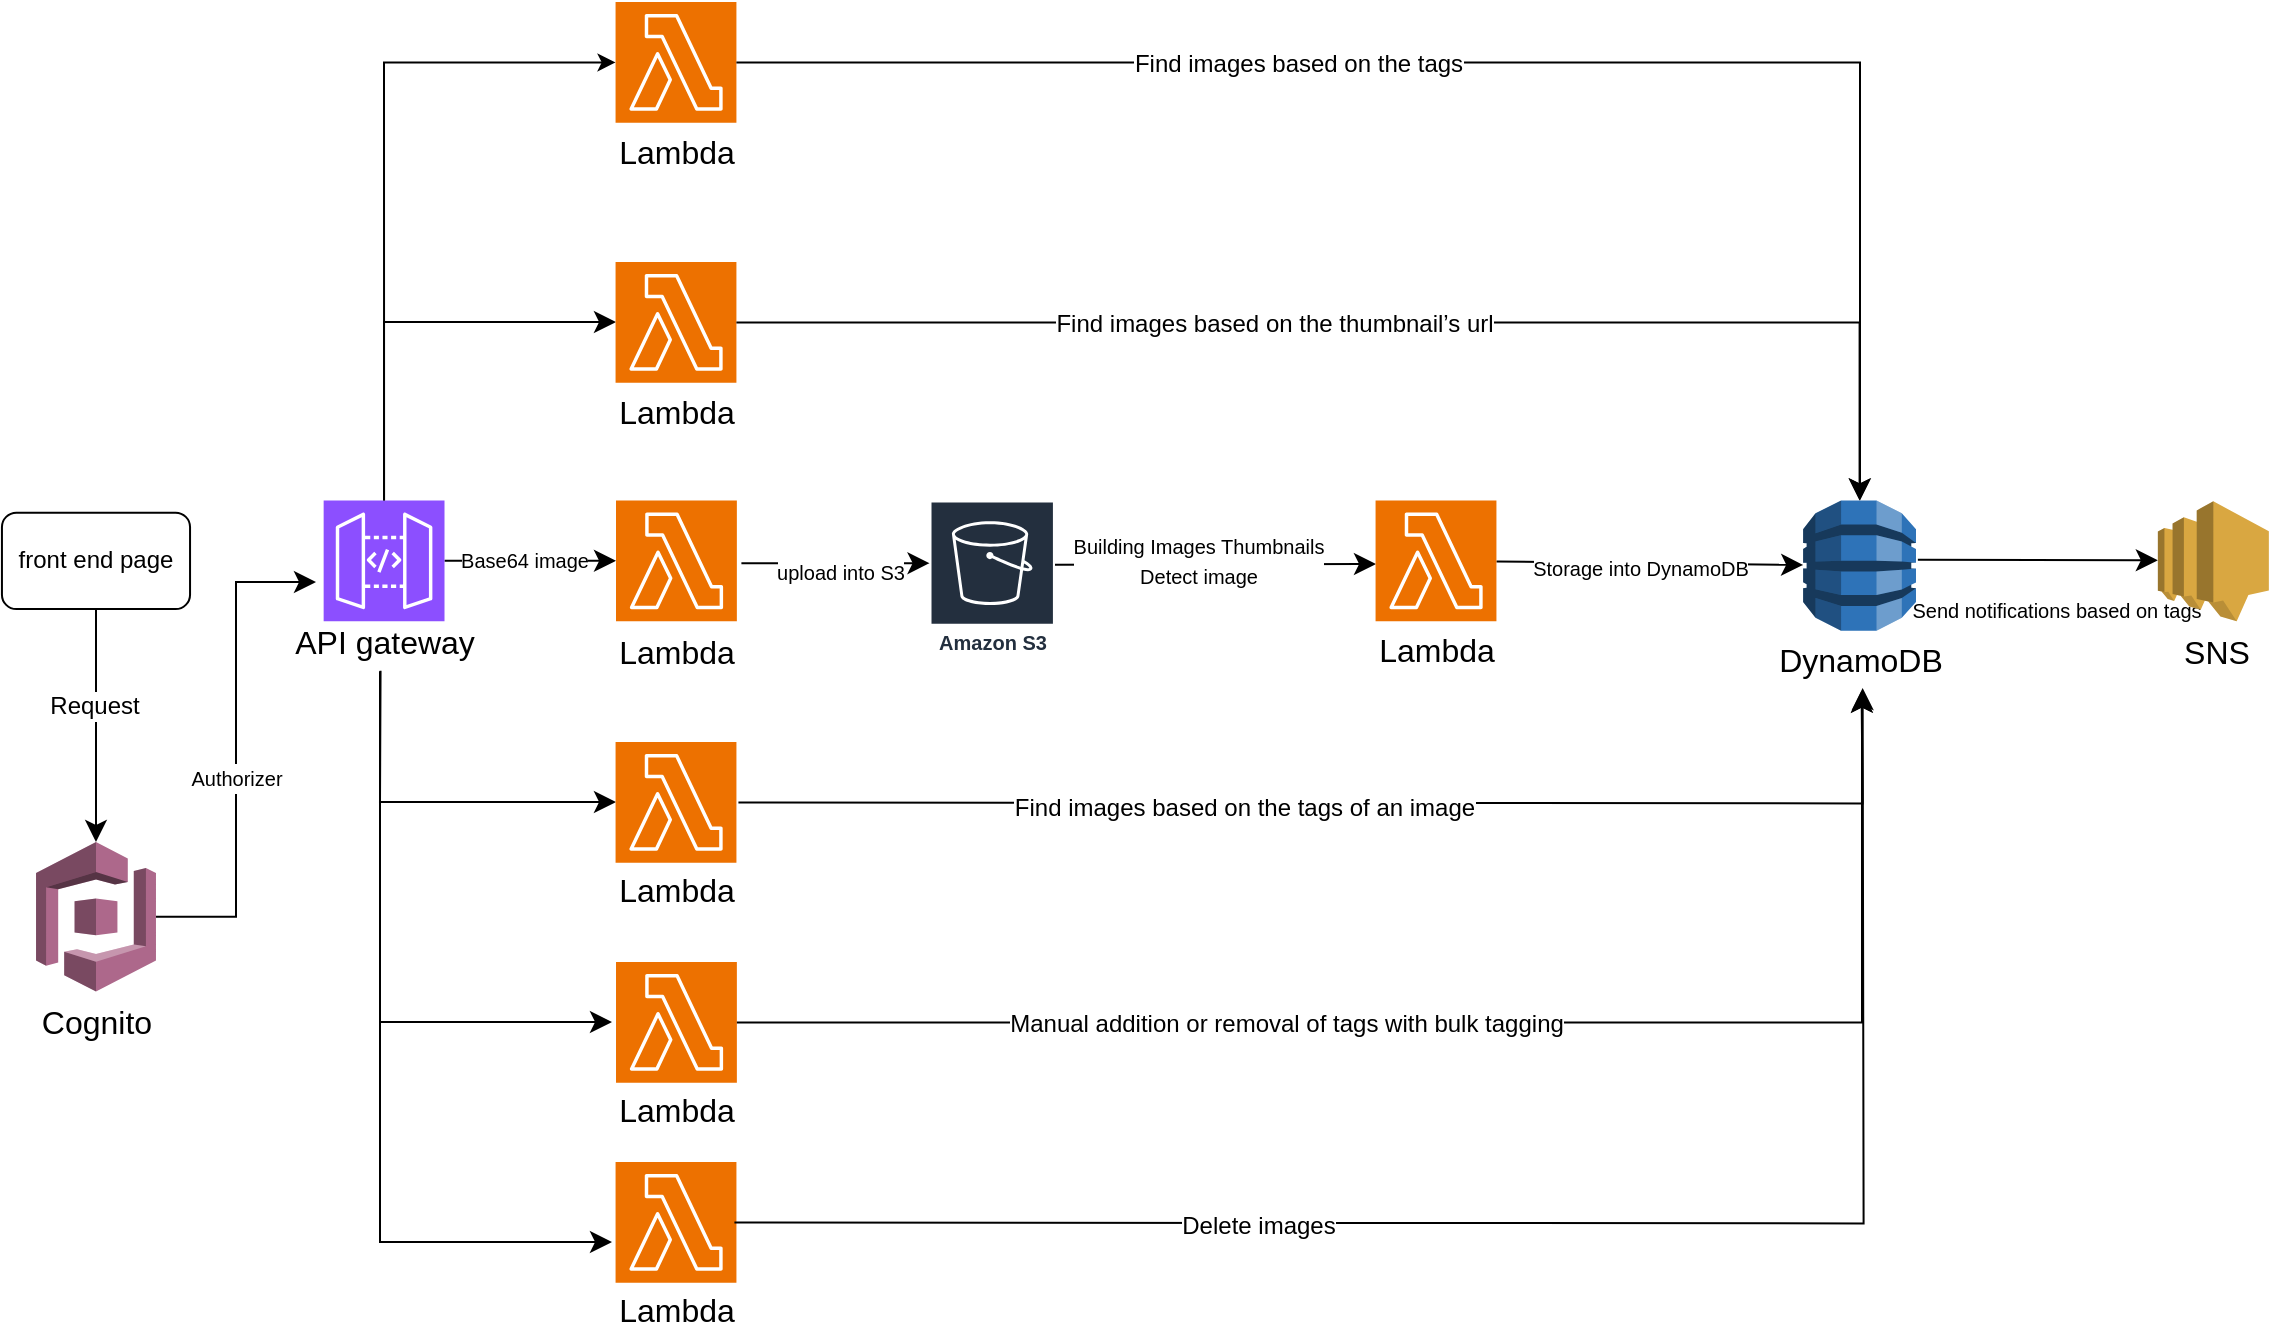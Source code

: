 <mxfile version="24.4.13" type="device">
  <diagram id="Ht1M8jgEwFfnCIfOTk4-" name="Page-1">
    <mxGraphModel dx="1173" dy="681" grid="1" gridSize="10" guides="1" tooltips="1" connect="1" arrows="1" fold="1" page="1" pageScale="1" pageWidth="1169" pageHeight="827" math="0" shadow="0">
      <root>
        <mxCell id="0" />
        <mxCell id="1" parent="0" />
        <mxCell id="Uxi2r18uAODu99_8ufWI-12" value="" style="edgeStyle=none;curved=1;rounded=0;orthogonalLoop=1;jettySize=auto;html=1;fontSize=12;startSize=8;endSize=8;" parent="1" source="Uxi2r18uAODu99_8ufWI-1" target="Uxi2r18uAODu99_8ufWI-11" edge="1">
          <mxGeometry relative="1" as="geometry" />
        </mxCell>
        <mxCell id="Uxi2r18uAODu99_8ufWI-16" value="&lt;font style=&quot;font-size: 10px;&quot;&gt;Base64 image&lt;/font&gt;" style="edgeLabel;html=1;align=center;verticalAlign=middle;resizable=0;points=[];fontSize=12;container=0;" parent="Uxi2r18uAODu99_8ufWI-12" vertex="1" connectable="0">
          <mxGeometry x="-0.075" y="1" relative="1" as="geometry">
            <mxPoint as="offset" />
          </mxGeometry>
        </mxCell>
        <mxCell id="juPxN-aWfLLbBi1_2CNP-26" style="edgeStyle=orthogonalEdgeStyle;rounded=0;orthogonalLoop=1;jettySize=auto;html=1;fontSize=12;startSize=8;endSize=8;" edge="1" parent="1" source="Uxi2r18uAODu99_8ufWI-1">
          <mxGeometry relative="1" as="geometry">
            <mxPoint x="330" y="210" as="targetPoint" />
            <Array as="points">
              <mxPoint x="214" y="210" />
            </Array>
          </mxGeometry>
        </mxCell>
        <mxCell id="Uxi2r18uAODu99_8ufWI-1" value="" style="sketch=0;points=[[0,0,0],[0.25,0,0],[0.5,0,0],[0.75,0,0],[1,0,0],[0,1,0],[0.25,1,0],[0.5,1,0],[0.75,1,0],[1,1,0],[0,0.25,0],[0,0.5,0],[0,0.75,0],[1,0.25,0],[1,0.5,0],[1,0.75,0]];outlineConnect=0;fontColor=#232F3E;fillColor=#8C4FFF;strokeColor=#ffffff;dashed=0;verticalLabelPosition=bottom;verticalAlign=top;align=center;html=1;fontSize=12;fontStyle=0;aspect=fixed;shape=mxgraph.aws4.resourceIcon;resIcon=mxgraph.aws4.api_gateway;container=0;" parent="1" vertex="1">
          <mxGeometry x="183.824" y="299.216" width="60.432" height="60.432" as="geometry" />
        </mxCell>
        <mxCell id="Uxi2r18uAODu99_8ufWI-3" style="edgeStyle=elbowEdgeStyle;rounded=0;orthogonalLoop=1;jettySize=auto;html=1;fontSize=12;startSize=8;endSize=8;" parent="1" source="Uxi2r18uAODu99_8ufWI-2" edge="1">
          <mxGeometry relative="1" as="geometry">
            <mxPoint x="180" y="340" as="targetPoint" />
            <Array as="points">
              <mxPoint x="140" y="430" />
            </Array>
          </mxGeometry>
        </mxCell>
        <mxCell id="Uxi2r18uAODu99_8ufWI-4" value="&lt;font style=&quot;font-size: 10px;&quot;&gt;Authorizer&lt;/font&gt;" style="edgeLabel;html=1;align=center;verticalAlign=middle;resizable=0;points=[];fontSize=12;container=0;" parent="Uxi2r18uAODu99_8ufWI-3" vertex="1" connectable="0">
          <mxGeometry x="-0.118" relative="1" as="geometry">
            <mxPoint y="-1" as="offset" />
          </mxGeometry>
        </mxCell>
        <mxCell id="juPxN-aWfLLbBi1_2CNP-51" style="edgeStyle=elbowEdgeStyle;rounded=0;orthogonalLoop=1;jettySize=auto;html=1;fontSize=12;startSize=8;endSize=8;exitX=0.484;exitY=0.988;exitDx=0;exitDy=0;exitPerimeter=0;" edge="1" parent="1" source="Uxi2r18uAODu99_8ufWI-7">
          <mxGeometry relative="1" as="geometry">
            <mxPoint x="330" y="450" as="targetPoint" />
            <Array as="points">
              <mxPoint x="212" y="420" />
            </Array>
          </mxGeometry>
        </mxCell>
        <mxCell id="juPxN-aWfLLbBi1_2CNP-53" style="edgeStyle=elbowEdgeStyle;rounded=0;orthogonalLoop=1;jettySize=auto;html=1;fontSize=12;startSize=8;endSize=8;" edge="1" parent="1">
          <mxGeometry relative="1" as="geometry">
            <mxPoint x="328" y="560" as="targetPoint" />
            <mxPoint x="212" y="384.699" as="sourcePoint" />
            <Array as="points">
              <mxPoint x="212" y="470" />
            </Array>
          </mxGeometry>
        </mxCell>
        <mxCell id="juPxN-aWfLLbBi1_2CNP-54" style="edgeStyle=elbowEdgeStyle;rounded=0;orthogonalLoop=1;jettySize=auto;html=1;fontSize=12;startSize=8;endSize=8;" edge="1" parent="1">
          <mxGeometry relative="1" as="geometry">
            <mxPoint x="328" y="670" as="targetPoint" />
            <mxPoint x="212" y="384.699" as="sourcePoint" />
            <Array as="points">
              <mxPoint x="212" y="520" />
            </Array>
          </mxGeometry>
        </mxCell>
        <mxCell id="Uxi2r18uAODu99_8ufWI-7" value="API gateway" style="text;html=1;align=center;verticalAlign=middle;resizable=0;points=[];autosize=1;strokeColor=none;fillColor=none;fontSize=16;container=0;" parent="1" vertex="1">
          <mxGeometry x="159.039" y="354.699" width="110" height="30" as="geometry" />
        </mxCell>
        <mxCell id="Uxi2r18uAODu99_8ufWI-24" value="" style="edgeStyle=none;curved=1;rounded=0;orthogonalLoop=1;jettySize=auto;html=1;fontSize=12;startSize=8;endSize=8;" parent="1" edge="1">
          <mxGeometry relative="1" as="geometry">
            <mxPoint x="549.459" y="331.381" as="sourcePoint" />
            <mxPoint x="710" y="331" as="targetPoint" />
          </mxGeometry>
        </mxCell>
        <mxCell id="Uxi2r18uAODu99_8ufWI-29" value="&lt;font style=&quot;font-size: 10px;&quot;&gt;Building Images Thumbnails&lt;/font&gt;&lt;div&gt;&lt;font style=&quot;font-size: 10px;&quot;&gt;Detect image&lt;/font&gt;&lt;/div&gt;" style="edgeLabel;html=1;align=center;verticalAlign=middle;resizable=0;points=[];fontSize=12;container=0;" parent="Uxi2r18uAODu99_8ufWI-24" vertex="1" connectable="0">
          <mxGeometry x="-0.266" y="1" relative="1" as="geometry">
            <mxPoint x="12" y="-1" as="offset" />
          </mxGeometry>
        </mxCell>
        <mxCell id="Uxi2r18uAODu99_8ufWI-8" value="Amazon S3" style="sketch=0;outlineConnect=0;fontColor=#232F3E;gradientColor=none;strokeColor=#ffffff;fillColor=#232F3E;dashed=0;verticalLabelPosition=middle;verticalAlign=bottom;align=center;html=1;whiteSpace=wrap;fontSize=10;fontStyle=1;spacing=3;shape=mxgraph.aws4.productIcon;prIcon=mxgraph.aws4.s3;container=0;" parent="1" vertex="1">
          <mxGeometry x="486.757" y="299.216" width="62.703" height="80.412" as="geometry" />
        </mxCell>
        <mxCell id="Uxi2r18uAODu99_8ufWI-13" value="" style="edgeStyle=none;curved=1;rounded=0;orthogonalLoop=1;jettySize=auto;html=1;fontSize=12;startSize=8;endSize=8;" parent="1" edge="1">
          <mxGeometry relative="1" as="geometry">
            <mxPoint x="392.703" y="330.577" as="sourcePoint" />
            <mxPoint x="486.757" y="330.577" as="targetPoint" />
          </mxGeometry>
        </mxCell>
        <mxCell id="Uxi2r18uAODu99_8ufWI-17" value="&lt;font style=&quot;font-size: 10px;&quot;&gt;upload into S3&lt;/font&gt;" style="edgeLabel;html=1;align=center;verticalAlign=middle;resizable=0;points=[];fontSize=12;container=0;" parent="Uxi2r18uAODu99_8ufWI-13" vertex="1" connectable="0">
          <mxGeometry x="0.041" y="-4" relative="1" as="geometry">
            <mxPoint as="offset" />
          </mxGeometry>
        </mxCell>
        <mxCell id="Uxi2r18uAODu99_8ufWI-26" value="" style="edgeStyle=none;curved=1;rounded=0;orthogonalLoop=1;jettySize=auto;html=1;fontSize=12;startSize=8;endSize=8;" parent="1" source="Uxi2r18uAODu99_8ufWI-21" target="Uxi2r18uAODu99_8ufWI-25" edge="1">
          <mxGeometry relative="1" as="geometry" />
        </mxCell>
        <mxCell id="Uxi2r18uAODu99_8ufWI-32" value="&lt;font style=&quot;font-size: 10px;&quot;&gt;Storage into DynamoDB&lt;/font&gt;" style="edgeLabel;html=1;align=center;verticalAlign=middle;resizable=0;points=[];fontSize=12;container=0;" parent="Uxi2r18uAODu99_8ufWI-26" vertex="1" connectable="0">
          <mxGeometry x="-0.06" y="-2" relative="1" as="geometry">
            <mxPoint as="offset" />
          </mxGeometry>
        </mxCell>
        <mxCell id="juPxN-aWfLLbBi1_2CNP-55" style="edgeStyle=none;curved=1;rounded=0;orthogonalLoop=1;jettySize=auto;html=1;fontSize=12;startSize=8;endSize=8;" edge="1" parent="1" source="juPxN-aWfLLbBi1_2CNP-1">
          <mxGeometry relative="1" as="geometry">
            <mxPoint x="69.997" y="470" as="targetPoint" />
          </mxGeometry>
        </mxCell>
        <mxCell id="juPxN-aWfLLbBi1_2CNP-56" value="Request" style="edgeLabel;html=1;align=center;verticalAlign=middle;resizable=0;points=[];fontSize=12;" vertex="1" connectable="0" parent="juPxN-aWfLLbBi1_2CNP-55">
          <mxGeometry x="-0.168" y="-1" relative="1" as="geometry">
            <mxPoint as="offset" />
          </mxGeometry>
        </mxCell>
        <mxCell id="juPxN-aWfLLbBi1_2CNP-1" value="front end page" style="rounded=1;whiteSpace=wrap;html=1;container=0;" vertex="1" parent="1">
          <mxGeometry x="22.97" y="305.314" width="94.054" height="48.247" as="geometry" />
        </mxCell>
        <mxCell id="juPxN-aWfLLbBi1_2CNP-32" style="edgeStyle=none;curved=1;rounded=0;orthogonalLoop=1;jettySize=auto;html=1;exitX=1;exitY=0.5;exitDx=0;exitDy=0;exitPerimeter=0;fontSize=12;startSize=8;endSize=8;" edge="1" parent="1">
          <mxGeometry relative="1" as="geometry">
            <mxPoint x="1100.93" y="329.15" as="targetPoint" />
            <mxPoint x="980.928" y="328.937" as="sourcePoint" />
          </mxGeometry>
        </mxCell>
        <mxCell id="juPxN-aWfLLbBi1_2CNP-57" value="&lt;font style=&quot;font-size: 10px;&quot;&gt;Send notifications based on tags&lt;/font&gt;" style="edgeLabel;html=1;align=center;verticalAlign=middle;resizable=0;points=[];fontSize=12;" vertex="1" connectable="0" parent="juPxN-aWfLLbBi1_2CNP-32">
          <mxGeometry relative="1" as="geometry">
            <mxPoint x="9" y="25" as="offset" />
          </mxGeometry>
        </mxCell>
        <mxCell id="Uxi2r18uAODu99_8ufWI-25" value="" style="outlineConnect=0;dashed=0;verticalLabelPosition=bottom;verticalAlign=top;align=center;html=1;shape=mxgraph.aws3.dynamo_db;fillColor=#2E73B8;gradientColor=none;container=0;" parent="1" vertex="1">
          <mxGeometry x="923.566" y="299.22" width="56.432" height="65.134" as="geometry" />
        </mxCell>
        <mxCell id="Uxi2r18uAODu99_8ufWI-27" value="DynamoDB" style="text;html=1;align=center;verticalAlign=middle;resizable=0;points=[];autosize=1;strokeColor=none;fillColor=none;fontSize=16;container=0;" parent="1" vertex="1">
          <mxGeometry x="896.784" y="364.352" width="110" height="30" as="geometry" />
        </mxCell>
        <mxCell id="juPxN-aWfLLbBi1_2CNP-6" value="" style="group" vertex="1" connectable="0" parent="1">
          <mxGeometry x="700.003" y="299.216" width="80" height="89.502" as="geometry" />
        </mxCell>
        <mxCell id="Uxi2r18uAODu99_8ufWI-21" value="" style="sketch=0;points=[[0,0,0],[0.25,0,0],[0.5,0,0],[0.75,0,0],[1,0,0],[0,1,0],[0.25,1,0],[0.5,1,0],[0.75,1,0],[1,1,0],[0,0.25,0],[0,0.5,0],[0,0.75,0],[1,0.25,0],[1,0.5,0],[1,0.75,0]];outlineConnect=0;fontColor=#232F3E;fillColor=#ED7100;strokeColor=#ffffff;dashed=0;verticalLabelPosition=bottom;verticalAlign=top;align=center;html=1;fontSize=12;fontStyle=0;aspect=fixed;shape=mxgraph.aws4.resourceIcon;resIcon=mxgraph.aws4.lambda;container=0;" parent="juPxN-aWfLLbBi1_2CNP-6" vertex="1">
          <mxGeometry x="9.78" width="60.432" height="60.432" as="geometry" />
        </mxCell>
        <mxCell id="Uxi2r18uAODu99_8ufWI-22" value="Lambda" style="text;html=1;align=center;verticalAlign=middle;resizable=0;points=[];autosize=1;strokeColor=none;fillColor=none;fontSize=16;container=0;" parent="juPxN-aWfLLbBi1_2CNP-6" vertex="1">
          <mxGeometry y="59.502" width="80" height="30" as="geometry" />
        </mxCell>
        <mxCell id="juPxN-aWfLLbBi1_2CNP-7" value="" style="group" vertex="1" connectable="0" parent="1">
          <mxGeometry x="320.22" y="299.216" width="80" height="90.432" as="geometry" />
        </mxCell>
        <mxCell id="Uxi2r18uAODu99_8ufWI-18" value="Lambda" style="text;html=1;align=center;verticalAlign=middle;resizable=0;points=[];autosize=1;strokeColor=none;fillColor=none;fontSize=16;container=0;" parent="juPxN-aWfLLbBi1_2CNP-7" vertex="1">
          <mxGeometry y="60.432" width="80" height="30" as="geometry" />
        </mxCell>
        <mxCell id="Uxi2r18uAODu99_8ufWI-11" value="" style="sketch=0;points=[[0,0,0],[0.25,0,0],[0.5,0,0],[0.75,0,0],[1,0,0],[0,1,0],[0.25,1,0],[0.5,1,0],[0.75,1,0],[1,1,0],[0,0.25,0],[0,0.5,0],[0,0.75,0],[1,0.25,0],[1,0.5,0],[1,0.75,0]];outlineConnect=0;fontColor=#232F3E;fillColor=#ED7100;strokeColor=#ffffff;dashed=0;verticalLabelPosition=bottom;verticalAlign=top;align=center;html=1;fontSize=12;fontStyle=0;aspect=fixed;shape=mxgraph.aws4.resourceIcon;resIcon=mxgraph.aws4.lambda;container=0;" parent="juPxN-aWfLLbBi1_2CNP-7" vertex="1">
          <mxGeometry x="9.78" width="60.432" height="60.432" as="geometry" />
        </mxCell>
        <mxCell id="juPxN-aWfLLbBi1_2CNP-8" value="" style="group" vertex="1" connectable="0" parent="1">
          <mxGeometry x="30.001" y="470.003" width="80" height="104.784" as="geometry" />
        </mxCell>
        <mxCell id="Uxi2r18uAODu99_8ufWI-2" value="" style="outlineConnect=0;dashed=0;verticalLabelPosition=bottom;verticalAlign=top;align=center;html=1;shape=mxgraph.aws3.cognito;fillColor=#AD688B;gradientColor=none;container=0;" parent="juPxN-aWfLLbBi1_2CNP-8" vertex="1">
          <mxGeometry x="10.023" width="59.959" height="74.784" as="geometry" />
        </mxCell>
        <mxCell id="Uxi2r18uAODu99_8ufWI-5" value="Cognito" style="text;html=1;align=center;verticalAlign=middle;resizable=0;points=[];autosize=1;strokeColor=none;fillColor=none;fontSize=16;container=0;" parent="juPxN-aWfLLbBi1_2CNP-8" vertex="1">
          <mxGeometry y="74.784" width="80" height="30" as="geometry" />
        </mxCell>
        <mxCell id="juPxN-aWfLLbBi1_2CNP-9" value="" style="group" vertex="1" connectable="0" parent="1">
          <mxGeometry x="320" y="49.996" width="80" height="90.432" as="geometry" />
        </mxCell>
        <mxCell id="juPxN-aWfLLbBi1_2CNP-10" value="Lambda" style="text;html=1;align=center;verticalAlign=middle;resizable=0;points=[];autosize=1;strokeColor=none;fillColor=none;fontSize=16;container=0;" vertex="1" parent="juPxN-aWfLLbBi1_2CNP-9">
          <mxGeometry y="60.432" width="80" height="30" as="geometry" />
        </mxCell>
        <mxCell id="juPxN-aWfLLbBi1_2CNP-11" value="" style="sketch=0;points=[[0,0,0],[0.25,0,0],[0.5,0,0],[0.75,0,0],[1,0,0],[0,1,0],[0.25,1,0],[0.5,1,0],[0.75,1,0],[1,1,0],[0,0.25,0],[0,0.5,0],[0,0.75,0],[1,0.25,0],[1,0.5,0],[1,0.75,0]];outlineConnect=0;fontColor=#232F3E;fillColor=#ED7100;strokeColor=#ffffff;dashed=0;verticalLabelPosition=bottom;verticalAlign=top;align=center;html=1;fontSize=12;fontStyle=0;aspect=fixed;shape=mxgraph.aws4.resourceIcon;resIcon=mxgraph.aws4.lambda;container=0;" vertex="1" parent="juPxN-aWfLLbBi1_2CNP-9">
          <mxGeometry x="9.78" width="60.432" height="60.432" as="geometry" />
        </mxCell>
        <mxCell id="juPxN-aWfLLbBi1_2CNP-12" value="" style="group" vertex="1" connectable="0" parent="1">
          <mxGeometry x="320.0" y="179.996" width="80" height="90.432" as="geometry" />
        </mxCell>
        <mxCell id="juPxN-aWfLLbBi1_2CNP-13" value="Lambda" style="text;html=1;align=center;verticalAlign=middle;resizable=0;points=[];autosize=1;strokeColor=none;fillColor=none;fontSize=16;container=0;" vertex="1" parent="juPxN-aWfLLbBi1_2CNP-12">
          <mxGeometry y="60.432" width="80" height="30" as="geometry" />
        </mxCell>
        <mxCell id="juPxN-aWfLLbBi1_2CNP-14" value="" style="sketch=0;points=[[0,0,0],[0.25,0,0],[0.5,0,0],[0.75,0,0],[1,0,0],[0,1,0],[0.25,1,0],[0.5,1,0],[0.75,1,0],[1,1,0],[0,0.25,0],[0,0.5,0],[0,0.75,0],[1,0.25,0],[1,0.5,0],[1,0.75,0]];outlineConnect=0;fontColor=#232F3E;fillColor=#ED7100;strokeColor=#ffffff;dashed=0;verticalLabelPosition=bottom;verticalAlign=top;align=center;html=1;fontSize=12;fontStyle=0;aspect=fixed;shape=mxgraph.aws4.resourceIcon;resIcon=mxgraph.aws4.lambda;container=0;" vertex="1" parent="juPxN-aWfLLbBi1_2CNP-12">
          <mxGeometry x="9.78" width="60.432" height="60.432" as="geometry" />
        </mxCell>
        <mxCell id="juPxN-aWfLLbBi1_2CNP-15" style="edgeStyle=orthogonalEdgeStyle;rounded=0;orthogonalLoop=1;jettySize=auto;html=1;fontSize=12;startSize=8;endSize=8;" edge="1" parent="1" source="juPxN-aWfLLbBi1_2CNP-11" target="Uxi2r18uAODu99_8ufWI-25">
          <mxGeometry relative="1" as="geometry">
            <mxPoint x="952" y="260" as="targetPoint" />
            <Array as="points">
              <mxPoint x="952" y="80" />
            </Array>
          </mxGeometry>
        </mxCell>
        <mxCell id="juPxN-aWfLLbBi1_2CNP-16" value="Find images based on the tags" style="edgeLabel;html=1;align=center;verticalAlign=middle;resizable=0;points=[];fontSize=12;" vertex="1" connectable="0" parent="juPxN-aWfLLbBi1_2CNP-15">
          <mxGeometry x="-0.281" y="-1" relative="1" as="geometry">
            <mxPoint as="offset" />
          </mxGeometry>
        </mxCell>
        <mxCell id="juPxN-aWfLLbBi1_2CNP-25" value="" style="group" vertex="1" connectable="0" parent="1">
          <mxGeometry x="1100" y="299.65" width="60" height="90.0" as="geometry" />
        </mxCell>
        <mxCell id="juPxN-aWfLLbBi1_2CNP-22" value="" style="outlineConnect=0;dashed=0;verticalLabelPosition=bottom;verticalAlign=top;align=center;html=1;shape=mxgraph.aws3.sns;fillColor=#D9A741;gradientColor=none;" vertex="1" parent="juPxN-aWfLLbBi1_2CNP-25">
          <mxGeometry x="0.93" width="55.5" height="60" as="geometry" />
        </mxCell>
        <mxCell id="juPxN-aWfLLbBi1_2CNP-24" value="SNS" style="text;html=1;align=center;verticalAlign=middle;resizable=0;points=[];autosize=1;strokeColor=none;fillColor=none;fontSize=16;" vertex="1" parent="juPxN-aWfLLbBi1_2CNP-25">
          <mxGeometry y="60.0" width="60" height="30" as="geometry" />
        </mxCell>
        <mxCell id="juPxN-aWfLLbBi1_2CNP-27" style="edgeStyle=orthogonalEdgeStyle;rounded=0;orthogonalLoop=1;jettySize=auto;html=1;exitX=0.5;exitY=0;exitDx=0;exitDy=0;exitPerimeter=0;entryX=0;entryY=0.5;entryDx=0;entryDy=0;entryPerimeter=0;fontSize=12;" edge="1" parent="1" source="Uxi2r18uAODu99_8ufWI-1" target="juPxN-aWfLLbBi1_2CNP-11">
          <mxGeometry relative="1" as="geometry" />
        </mxCell>
        <mxCell id="juPxN-aWfLLbBi1_2CNP-28" value="" style="group" vertex="1" connectable="0" parent="1">
          <mxGeometry x="320.003" y="419.996" width="80" height="89.502" as="geometry" />
        </mxCell>
        <mxCell id="juPxN-aWfLLbBi1_2CNP-29" value="" style="sketch=0;points=[[0,0,0],[0.25,0,0],[0.5,0,0],[0.75,0,0],[1,0,0],[0,1,0],[0.25,1,0],[0.5,1,0],[0.75,1,0],[1,1,0],[0,0.25,0],[0,0.5,0],[0,0.75,0],[1,0.25,0],[1,0.5,0],[1,0.75,0]];outlineConnect=0;fontColor=#232F3E;fillColor=#ED7100;strokeColor=#ffffff;dashed=0;verticalLabelPosition=bottom;verticalAlign=top;align=center;html=1;fontSize=12;fontStyle=0;aspect=fixed;shape=mxgraph.aws4.resourceIcon;resIcon=mxgraph.aws4.lambda;container=0;" vertex="1" parent="juPxN-aWfLLbBi1_2CNP-28">
          <mxGeometry x="9.78" width="60.432" height="60.432" as="geometry" />
        </mxCell>
        <mxCell id="juPxN-aWfLLbBi1_2CNP-30" value="Lambda" style="text;html=1;align=center;verticalAlign=middle;resizable=0;points=[];autosize=1;strokeColor=none;fillColor=none;fontSize=16;container=0;" vertex="1" parent="juPxN-aWfLLbBi1_2CNP-28">
          <mxGeometry y="59.502" width="80" height="30" as="geometry" />
        </mxCell>
        <mxCell id="juPxN-aWfLLbBi1_2CNP-33" style="edgeStyle=orthogonalEdgeStyle;rounded=0;orthogonalLoop=1;jettySize=auto;html=1;exitX=1;exitY=0.5;exitDx=0;exitDy=0;exitPerimeter=0;fontSize=12;startSize=8;endSize=8;" edge="1" parent="1">
          <mxGeometry relative="1" as="geometry">
            <mxPoint x="391.215" y="450.213" as="sourcePoint" />
            <mxPoint x="952.8" y="394.352" as="targetPoint" />
          </mxGeometry>
        </mxCell>
        <mxCell id="juPxN-aWfLLbBi1_2CNP-50" value="Find images based on the tags of an image" style="edgeLabel;html=1;align=center;verticalAlign=middle;resizable=0;points=[];fontSize=12;" vertex="1" connectable="0" parent="juPxN-aWfLLbBi1_2CNP-33">
          <mxGeometry x="-0.184" y="-2" relative="1" as="geometry">
            <mxPoint as="offset" />
          </mxGeometry>
        </mxCell>
        <mxCell id="juPxN-aWfLLbBi1_2CNP-34" value="" style="group" vertex="1" connectable="0" parent="1">
          <mxGeometry x="320.223" y="529.996" width="80" height="89.502" as="geometry" />
        </mxCell>
        <mxCell id="juPxN-aWfLLbBi1_2CNP-35" value="" style="sketch=0;points=[[0,0,0],[0.25,0,0],[0.5,0,0],[0.75,0,0],[1,0,0],[0,1,0],[0.25,1,0],[0.5,1,0],[0.75,1,0],[1,1,0],[0,0.25,0],[0,0.5,0],[0,0.75,0],[1,0.25,0],[1,0.5,0],[1,0.75,0]];outlineConnect=0;fontColor=#232F3E;fillColor=#ED7100;strokeColor=#ffffff;dashed=0;verticalLabelPosition=bottom;verticalAlign=top;align=center;html=1;fontSize=12;fontStyle=0;aspect=fixed;shape=mxgraph.aws4.resourceIcon;resIcon=mxgraph.aws4.lambda;container=0;" vertex="1" parent="juPxN-aWfLLbBi1_2CNP-34">
          <mxGeometry x="9.78" width="60.432" height="60.432" as="geometry" />
        </mxCell>
        <mxCell id="juPxN-aWfLLbBi1_2CNP-36" value="Lambda" style="text;html=1;align=center;verticalAlign=middle;resizable=0;points=[];autosize=1;strokeColor=none;fillColor=none;fontSize=16;container=0;" vertex="1" parent="juPxN-aWfLLbBi1_2CNP-34">
          <mxGeometry y="59.502" width="80" height="30" as="geometry" />
        </mxCell>
        <mxCell id="juPxN-aWfLLbBi1_2CNP-41" style="edgeStyle=orthogonalEdgeStyle;rounded=0;orthogonalLoop=1;jettySize=auto;html=1;exitX=1;exitY=0.5;exitDx=0;exitDy=0;exitPerimeter=0;entryX=0.5;entryY=0;entryDx=0;entryDy=0;entryPerimeter=0;fontSize=12;startSize=8;endSize=8;" edge="1" parent="1" source="juPxN-aWfLLbBi1_2CNP-14" target="Uxi2r18uAODu99_8ufWI-25">
          <mxGeometry relative="1" as="geometry" />
        </mxCell>
        <mxCell id="juPxN-aWfLLbBi1_2CNP-42" value="Find images based on the thumbnail’s url" style="edgeLabel;html=1;align=center;verticalAlign=middle;resizable=0;points=[];fontSize=12;" vertex="1" connectable="0" parent="juPxN-aWfLLbBi1_2CNP-41">
          <mxGeometry x="-0.174" y="-1" relative="1" as="geometry">
            <mxPoint as="offset" />
          </mxGeometry>
        </mxCell>
        <mxCell id="juPxN-aWfLLbBi1_2CNP-43" style="edgeStyle=orthogonalEdgeStyle;rounded=0;orthogonalLoop=1;jettySize=auto;html=1;exitX=1;exitY=0.5;exitDx=0;exitDy=0;exitPerimeter=0;fontSize=12;startSize=8;endSize=8;entryX=0.511;entryY=0.999;entryDx=0;entryDy=0;entryPerimeter=0;" edge="1" parent="1" source="juPxN-aWfLLbBi1_2CNP-35" target="Uxi2r18uAODu99_8ufWI-27">
          <mxGeometry relative="1" as="geometry">
            <mxPoint x="920.22" y="530" as="targetPoint" />
          </mxGeometry>
        </mxCell>
        <mxCell id="juPxN-aWfLLbBi1_2CNP-49" value="Manual addition or removal of tags with bulk tagging" style="edgeLabel;html=1;align=center;verticalAlign=middle;resizable=0;points=[];fontSize=12;" vertex="1" connectable="0" parent="juPxN-aWfLLbBi1_2CNP-43">
          <mxGeometry x="-0.246" y="-1" relative="1" as="geometry">
            <mxPoint as="offset" />
          </mxGeometry>
        </mxCell>
        <mxCell id="juPxN-aWfLLbBi1_2CNP-44" value="" style="group" vertex="1" connectable="0" parent="1">
          <mxGeometry x="320.003" y="629.996" width="80" height="89.502" as="geometry" />
        </mxCell>
        <mxCell id="juPxN-aWfLLbBi1_2CNP-45" value="" style="sketch=0;points=[[0,0,0],[0.25,0,0],[0.5,0,0],[0.75,0,0],[1,0,0],[0,1,0],[0.25,1,0],[0.5,1,0],[0.75,1,0],[1,1,0],[0,0.25,0],[0,0.5,0],[0,0.75,0],[1,0.25,0],[1,0.5,0],[1,0.75,0]];outlineConnect=0;fontColor=#232F3E;fillColor=#ED7100;strokeColor=#ffffff;dashed=0;verticalLabelPosition=bottom;verticalAlign=top;align=center;html=1;fontSize=12;fontStyle=0;aspect=fixed;shape=mxgraph.aws4.resourceIcon;resIcon=mxgraph.aws4.lambda;container=0;" vertex="1" parent="juPxN-aWfLLbBi1_2CNP-44">
          <mxGeometry x="9.78" width="60.432" height="60.432" as="geometry" />
        </mxCell>
        <mxCell id="juPxN-aWfLLbBi1_2CNP-46" value="Lambda" style="text;html=1;align=center;verticalAlign=middle;resizable=0;points=[];autosize=1;strokeColor=none;fillColor=none;fontSize=16;container=0;" vertex="1" parent="juPxN-aWfLLbBi1_2CNP-44">
          <mxGeometry y="59.502" width="80" height="30" as="geometry" />
        </mxCell>
        <mxCell id="juPxN-aWfLLbBi1_2CNP-47" style="edgeStyle=orthogonalEdgeStyle;rounded=0;orthogonalLoop=1;jettySize=auto;html=1;exitX=1;exitY=0.5;exitDx=0;exitDy=0;exitPerimeter=0;entryX=0.523;entryY=0.955;entryDx=0;entryDy=0;entryPerimeter=0;fontSize=12;startSize=8;endSize=8;" edge="1" parent="1">
          <mxGeometry relative="1" as="geometry">
            <mxPoint x="389.215" y="660.213" as="sourcePoint" />
            <mxPoint x="953.314" y="393.002" as="targetPoint" />
          </mxGeometry>
        </mxCell>
        <mxCell id="juPxN-aWfLLbBi1_2CNP-48" value=" Delete images" style="edgeLabel;html=1;align=center;verticalAlign=middle;resizable=0;points=[];fontSize=12;" vertex="1" connectable="0" parent="juPxN-aWfLLbBi1_2CNP-47">
          <mxGeometry x="-0.37" y="-1" relative="1" as="geometry">
            <mxPoint as="offset" />
          </mxGeometry>
        </mxCell>
      </root>
    </mxGraphModel>
  </diagram>
</mxfile>
